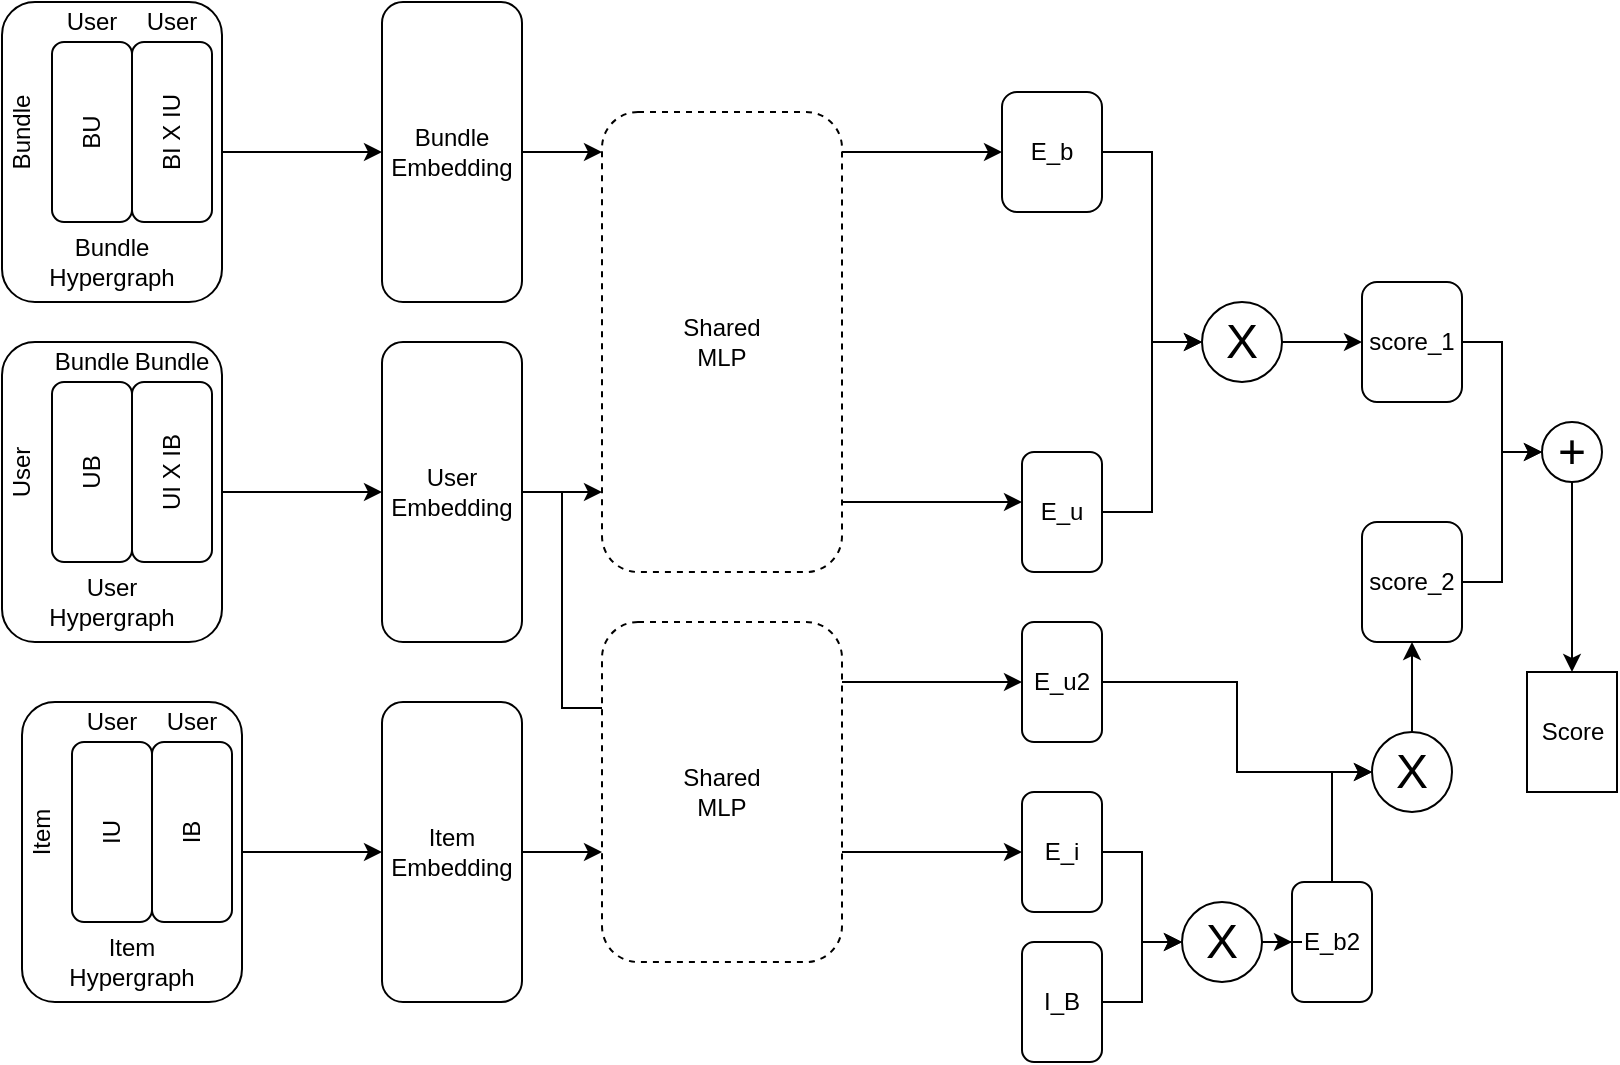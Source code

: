 <mxfile version="14.0.1" type="github">
  <diagram id="Qu3_Xrt5CF5wiIKjmVDb" name="Page-1">
    <mxGraphModel dx="782" dy="483" grid="1" gridSize="10" guides="1" tooltips="1" connect="1" arrows="1" fold="1" page="1" pageScale="1" pageWidth="850" pageHeight="1100" math="0" shadow="0">
      <root>
        <mxCell id="0" />
        <mxCell id="1" parent="0" />
        <mxCell id="ybXQ_pDeYhxd1oyICp1f-18" value="" style="edgeStyle=orthogonalEdgeStyle;rounded=0;orthogonalLoop=1;jettySize=auto;html=1;" edge="1" parent="1" source="ybXQ_pDeYhxd1oyICp1f-4" target="ybXQ_pDeYhxd1oyICp1f-17">
          <mxGeometry relative="1" as="geometry" />
        </mxCell>
        <mxCell id="ybXQ_pDeYhxd1oyICp1f-4" value="" style="rounded=1;whiteSpace=wrap;html=1;" vertex="1" parent="1">
          <mxGeometry x="10" y="10" width="110" height="150" as="geometry" />
        </mxCell>
        <mxCell id="ybXQ_pDeYhxd1oyICp1f-15" value="" style="edgeStyle=orthogonalEdgeStyle;rounded=0;orthogonalLoop=1;jettySize=auto;html=1;" edge="1" parent="1" source="ybXQ_pDeYhxd1oyICp1f-2" target="ybXQ_pDeYhxd1oyICp1f-14">
          <mxGeometry relative="1" as="geometry" />
        </mxCell>
        <mxCell id="ybXQ_pDeYhxd1oyICp1f-2" value="" style="rounded=1;whiteSpace=wrap;html=1;" vertex="1" parent="1">
          <mxGeometry x="10" y="180" width="110" height="150" as="geometry" />
        </mxCell>
        <mxCell id="5tB-05-RqB6RC6VE7M3T-5" value="UB" style="rounded=1;whiteSpace=wrap;html=1;rotation=-90;" parent="1" vertex="1">
          <mxGeometry x="10" y="225" width="90" height="40" as="geometry" />
        </mxCell>
        <mxCell id="5tB-05-RqB6RC6VE7M3T-6" value="User" style="text;html=1;strokeColor=none;fillColor=none;align=center;verticalAlign=middle;whiteSpace=wrap;rounded=0;rotation=-90;" parent="1" vertex="1">
          <mxGeometry y="235" width="40" height="20" as="geometry" />
        </mxCell>
        <mxCell id="5tB-05-RqB6RC6VE7M3T-7" value="Bundle" style="text;html=1;strokeColor=none;fillColor=none;align=center;verticalAlign=middle;whiteSpace=wrap;rounded=0;" parent="1" vertex="1">
          <mxGeometry x="35" y="180" width="40" height="20" as="geometry" />
        </mxCell>
        <mxCell id="5tB-05-RqB6RC6VE7M3T-10" value="UI X IB" style="rounded=1;whiteSpace=wrap;html=1;rotation=-90;" parent="1" vertex="1">
          <mxGeometry x="50" y="225" width="90" height="40" as="geometry" />
        </mxCell>
        <mxCell id="5tB-05-RqB6RC6VE7M3T-11" value="Bundle" style="text;html=1;strokeColor=none;fillColor=none;align=center;verticalAlign=middle;whiteSpace=wrap;rounded=0;" parent="1" vertex="1">
          <mxGeometry x="75" y="180" width="40" height="20" as="geometry" />
        </mxCell>
        <mxCell id="5tB-05-RqB6RC6VE7M3T-12" value="BU" style="rounded=1;whiteSpace=wrap;html=1;rotation=-90;" parent="1" vertex="1">
          <mxGeometry x="10" y="55" width="90" height="40" as="geometry" />
        </mxCell>
        <mxCell id="5tB-05-RqB6RC6VE7M3T-13" value="Bundle" style="text;html=1;strokeColor=none;fillColor=none;align=center;verticalAlign=middle;whiteSpace=wrap;rounded=0;rotation=-90;" parent="1" vertex="1">
          <mxGeometry y="65" width="40" height="20" as="geometry" />
        </mxCell>
        <mxCell id="5tB-05-RqB6RC6VE7M3T-14" value="User" style="text;html=1;strokeColor=none;fillColor=none;align=center;verticalAlign=middle;whiteSpace=wrap;rounded=0;" parent="1" vertex="1">
          <mxGeometry x="35" y="10" width="40" height="20" as="geometry" />
        </mxCell>
        <mxCell id="5tB-05-RqB6RC6VE7M3T-15" value="BI X IU" style="rounded=1;whiteSpace=wrap;html=1;rotation=-90;" parent="1" vertex="1">
          <mxGeometry x="50" y="55" width="90" height="40" as="geometry" />
        </mxCell>
        <mxCell id="5tB-05-RqB6RC6VE7M3T-16" value="User" style="text;html=1;strokeColor=none;fillColor=none;align=center;verticalAlign=middle;whiteSpace=wrap;rounded=0;" parent="1" vertex="1">
          <mxGeometry x="75" y="10" width="40" height="20" as="geometry" />
        </mxCell>
        <mxCell id="ybXQ_pDeYhxd1oyICp1f-3" value="User Hypergraph" style="text;html=1;strokeColor=none;fillColor=none;align=center;verticalAlign=middle;whiteSpace=wrap;rounded=0;" vertex="1" parent="1">
          <mxGeometry x="45" y="300" width="40" height="20" as="geometry" />
        </mxCell>
        <mxCell id="ybXQ_pDeYhxd1oyICp1f-5" value="Bundle Hypergraph" style="text;html=1;strokeColor=none;fillColor=none;align=center;verticalAlign=middle;whiteSpace=wrap;rounded=0;" vertex="1" parent="1">
          <mxGeometry x="45" y="130" width="40" height="20" as="geometry" />
        </mxCell>
        <mxCell id="ybXQ_pDeYhxd1oyICp1f-22" value="" style="edgeStyle=orthogonalEdgeStyle;rounded=0;orthogonalLoop=1;jettySize=auto;html=1;" edge="1" parent="1" source="ybXQ_pDeYhxd1oyICp1f-7" target="ybXQ_pDeYhxd1oyICp1f-21">
          <mxGeometry relative="1" as="geometry" />
        </mxCell>
        <mxCell id="ybXQ_pDeYhxd1oyICp1f-7" value="" style="rounded=1;whiteSpace=wrap;html=1;" vertex="1" parent="1">
          <mxGeometry x="20" y="360" width="110" height="150" as="geometry" />
        </mxCell>
        <mxCell id="ybXQ_pDeYhxd1oyICp1f-8" value="IU" style="rounded=1;whiteSpace=wrap;html=1;rotation=-90;" vertex="1" parent="1">
          <mxGeometry x="20" y="405" width="90" height="40" as="geometry" />
        </mxCell>
        <mxCell id="ybXQ_pDeYhxd1oyICp1f-9" value="Item" style="text;html=1;strokeColor=none;fillColor=none;align=center;verticalAlign=middle;whiteSpace=wrap;rounded=0;rotation=-90;" vertex="1" parent="1">
          <mxGeometry x="10" y="415" width="40" height="20" as="geometry" />
        </mxCell>
        <mxCell id="ybXQ_pDeYhxd1oyICp1f-10" value="User" style="text;html=1;strokeColor=none;fillColor=none;align=center;verticalAlign=middle;whiteSpace=wrap;rounded=0;" vertex="1" parent="1">
          <mxGeometry x="45" y="360" width="40" height="20" as="geometry" />
        </mxCell>
        <mxCell id="ybXQ_pDeYhxd1oyICp1f-11" value="IB" style="rounded=1;whiteSpace=wrap;html=1;rotation=-90;" vertex="1" parent="1">
          <mxGeometry x="60" y="405" width="90" height="40" as="geometry" />
        </mxCell>
        <mxCell id="ybXQ_pDeYhxd1oyICp1f-12" value="User" style="text;html=1;strokeColor=none;fillColor=none;align=center;verticalAlign=middle;whiteSpace=wrap;rounded=0;" vertex="1" parent="1">
          <mxGeometry x="85" y="360" width="40" height="20" as="geometry" />
        </mxCell>
        <mxCell id="ybXQ_pDeYhxd1oyICp1f-13" value="Item&lt;br&gt;Hypergraph" style="text;html=1;strokeColor=none;fillColor=none;align=center;verticalAlign=middle;whiteSpace=wrap;rounded=0;" vertex="1" parent="1">
          <mxGeometry x="55" y="480" width="40" height="20" as="geometry" />
        </mxCell>
        <mxCell id="ybXQ_pDeYhxd1oyICp1f-34" value="" style="edgeStyle=orthogonalEdgeStyle;rounded=0;orthogonalLoop=1;jettySize=auto;html=1;" edge="1" parent="1" source="ybXQ_pDeYhxd1oyICp1f-14" target="ybXQ_pDeYhxd1oyICp1f-28">
          <mxGeometry relative="1" as="geometry">
            <Array as="points">
              <mxPoint x="300" y="255" />
              <mxPoint x="300" y="255" />
            </Array>
          </mxGeometry>
        </mxCell>
        <mxCell id="ybXQ_pDeYhxd1oyICp1f-40" style="edgeStyle=orthogonalEdgeStyle;rounded=0;orthogonalLoop=1;jettySize=auto;html=1;entryX=0;entryY=0.25;entryDx=0;entryDy=0;" edge="1" parent="1" source="ybXQ_pDeYhxd1oyICp1f-14" target="ybXQ_pDeYhxd1oyICp1f-39">
          <mxGeometry relative="1" as="geometry">
            <Array as="points">
              <mxPoint x="290" y="255" />
              <mxPoint x="290" y="363" />
              <mxPoint x="340" y="363" />
            </Array>
          </mxGeometry>
        </mxCell>
        <mxCell id="ybXQ_pDeYhxd1oyICp1f-14" value="User&lt;br&gt;Embedding" style="rounded=1;whiteSpace=wrap;html=1;" vertex="1" parent="1">
          <mxGeometry x="200" y="180" width="70" height="150" as="geometry" />
        </mxCell>
        <mxCell id="ybXQ_pDeYhxd1oyICp1f-33" value="" style="edgeStyle=orthogonalEdgeStyle;rounded=0;orthogonalLoop=1;jettySize=auto;html=1;" edge="1" parent="1" source="ybXQ_pDeYhxd1oyICp1f-17" target="ybXQ_pDeYhxd1oyICp1f-28">
          <mxGeometry relative="1" as="geometry">
            <Array as="points">
              <mxPoint x="310" y="85" />
              <mxPoint x="310" y="85" />
            </Array>
          </mxGeometry>
        </mxCell>
        <mxCell id="ybXQ_pDeYhxd1oyICp1f-17" value="Bundle&lt;br&gt;Embedding" style="rounded=1;whiteSpace=wrap;html=1;" vertex="1" parent="1">
          <mxGeometry x="200" y="10" width="70" height="150" as="geometry" />
        </mxCell>
        <mxCell id="ybXQ_pDeYhxd1oyICp1f-41" value="" style="edgeStyle=orthogonalEdgeStyle;rounded=0;orthogonalLoop=1;jettySize=auto;html=1;" edge="1" parent="1" source="ybXQ_pDeYhxd1oyICp1f-21" target="ybXQ_pDeYhxd1oyICp1f-39">
          <mxGeometry relative="1" as="geometry">
            <Array as="points">
              <mxPoint x="300" y="435" />
              <mxPoint x="300" y="435" />
            </Array>
          </mxGeometry>
        </mxCell>
        <mxCell id="ybXQ_pDeYhxd1oyICp1f-21" value="Item&lt;br&gt;Embedding" style="rounded=1;whiteSpace=wrap;html=1;" vertex="1" parent="1">
          <mxGeometry x="200" y="360" width="70" height="150" as="geometry" />
        </mxCell>
        <mxCell id="ybXQ_pDeYhxd1oyICp1f-36" value="" style="edgeStyle=orthogonalEdgeStyle;rounded=0;orthogonalLoop=1;jettySize=auto;html=1;" edge="1" parent="1" source="ybXQ_pDeYhxd1oyICp1f-28" target="ybXQ_pDeYhxd1oyICp1f-35">
          <mxGeometry relative="1" as="geometry">
            <Array as="points">
              <mxPoint x="460" y="85" />
              <mxPoint x="460" y="85" />
            </Array>
          </mxGeometry>
        </mxCell>
        <mxCell id="ybXQ_pDeYhxd1oyICp1f-38" value="" style="edgeStyle=orthogonalEdgeStyle;rounded=0;orthogonalLoop=1;jettySize=auto;html=1;" edge="1" parent="1" source="ybXQ_pDeYhxd1oyICp1f-28" target="ybXQ_pDeYhxd1oyICp1f-37">
          <mxGeometry relative="1" as="geometry">
            <Array as="points">
              <mxPoint x="470" y="260" />
              <mxPoint x="470" y="260" />
            </Array>
          </mxGeometry>
        </mxCell>
        <mxCell id="ybXQ_pDeYhxd1oyICp1f-28" value="Shared&lt;br&gt;MLP" style="rounded=1;whiteSpace=wrap;html=1;dashed=1;" vertex="1" parent="1">
          <mxGeometry x="310" y="65" width="120" height="230" as="geometry" />
        </mxCell>
        <mxCell id="ybXQ_pDeYhxd1oyICp1f-52" value="" style="edgeStyle=orthogonalEdgeStyle;rounded=0;orthogonalLoop=1;jettySize=auto;html=1;entryX=0;entryY=0.5;entryDx=0;entryDy=0;" edge="1" parent="1" source="ybXQ_pDeYhxd1oyICp1f-35" target="ybXQ_pDeYhxd1oyICp1f-51">
          <mxGeometry relative="1" as="geometry" />
        </mxCell>
        <mxCell id="ybXQ_pDeYhxd1oyICp1f-35" value="E_b" style="whiteSpace=wrap;html=1;rounded=1;" vertex="1" parent="1">
          <mxGeometry x="510" y="55" width="50" height="60" as="geometry" />
        </mxCell>
        <mxCell id="ybXQ_pDeYhxd1oyICp1f-53" style="edgeStyle=orthogonalEdgeStyle;rounded=0;orthogonalLoop=1;jettySize=auto;html=1;exitX=1;exitY=0.5;exitDx=0;exitDy=0;entryX=0;entryY=0.5;entryDx=0;entryDy=0;" edge="1" parent="1" source="ybXQ_pDeYhxd1oyICp1f-37" target="ybXQ_pDeYhxd1oyICp1f-51">
          <mxGeometry relative="1" as="geometry" />
        </mxCell>
        <mxCell id="ybXQ_pDeYhxd1oyICp1f-37" value="E_u" style="whiteSpace=wrap;html=1;rounded=1;" vertex="1" parent="1">
          <mxGeometry x="520" y="235" width="40" height="60" as="geometry" />
        </mxCell>
        <mxCell id="ybXQ_pDeYhxd1oyICp1f-44" value="" style="edgeStyle=orthogonalEdgeStyle;rounded=0;orthogonalLoop=1;jettySize=auto;html=1;" edge="1" parent="1" source="ybXQ_pDeYhxd1oyICp1f-39" target="ybXQ_pDeYhxd1oyICp1f-43">
          <mxGeometry relative="1" as="geometry">
            <Array as="points">
              <mxPoint x="470" y="435" />
              <mxPoint x="470" y="435" />
            </Array>
          </mxGeometry>
        </mxCell>
        <mxCell id="ybXQ_pDeYhxd1oyICp1f-46" value="" style="edgeStyle=orthogonalEdgeStyle;rounded=0;orthogonalLoop=1;jettySize=auto;html=1;" edge="1" parent="1" source="ybXQ_pDeYhxd1oyICp1f-39">
          <mxGeometry relative="1" as="geometry">
            <mxPoint x="520" y="350" as="targetPoint" />
            <Array as="points">
              <mxPoint x="460" y="350" />
              <mxPoint x="460" y="350" />
            </Array>
          </mxGeometry>
        </mxCell>
        <mxCell id="ybXQ_pDeYhxd1oyICp1f-39" value="Shared&lt;br&gt;MLP" style="rounded=1;whiteSpace=wrap;html=1;dashed=1;" vertex="1" parent="1">
          <mxGeometry x="310" y="320" width="120" height="170" as="geometry" />
        </mxCell>
        <mxCell id="ybXQ_pDeYhxd1oyICp1f-60" value="" style="edgeStyle=orthogonalEdgeStyle;rounded=0;orthogonalLoop=1;jettySize=auto;html=1;entryX=0;entryY=0.5;entryDx=0;entryDy=0;" edge="1" parent="1" source="ybXQ_pDeYhxd1oyICp1f-43" target="ybXQ_pDeYhxd1oyICp1f-66">
          <mxGeometry relative="1" as="geometry">
            <mxPoint x="600" y="435" as="targetPoint" />
          </mxGeometry>
        </mxCell>
        <mxCell id="ybXQ_pDeYhxd1oyICp1f-43" value="E_i" style="whiteSpace=wrap;html=1;rounded=1;" vertex="1" parent="1">
          <mxGeometry x="520" y="405" width="40" height="60" as="geometry" />
        </mxCell>
        <mxCell id="ybXQ_pDeYhxd1oyICp1f-70" style="edgeStyle=orthogonalEdgeStyle;rounded=0;orthogonalLoop=1;jettySize=auto;html=1;exitX=1;exitY=0.5;exitDx=0;exitDy=0;entryX=0;entryY=0.5;entryDx=0;entryDy=0;" edge="1" parent="1" source="ybXQ_pDeYhxd1oyICp1f-47" target="ybXQ_pDeYhxd1oyICp1f-69">
          <mxGeometry relative="1" as="geometry" />
        </mxCell>
        <mxCell id="ybXQ_pDeYhxd1oyICp1f-47" value="E_u2" style="whiteSpace=wrap;html=1;rounded=1;" vertex="1" parent="1">
          <mxGeometry x="520" y="320" width="40" height="60" as="geometry" />
        </mxCell>
        <mxCell id="ybXQ_pDeYhxd1oyICp1f-55" value="" style="edgeStyle=orthogonalEdgeStyle;rounded=0;orthogonalLoop=1;jettySize=auto;html=1;" edge="1" parent="1" source="ybXQ_pDeYhxd1oyICp1f-51">
          <mxGeometry relative="1" as="geometry">
            <mxPoint x="690" y="180" as="targetPoint" />
          </mxGeometry>
        </mxCell>
        <mxCell id="ybXQ_pDeYhxd1oyICp1f-51" value="&lt;font style=&quot;font-size: 24px&quot;&gt;X&lt;/font&gt;" style="ellipse;whiteSpace=wrap;html=1;rounded=1;" vertex="1" parent="1">
          <mxGeometry x="610" y="160" width="40" height="40" as="geometry" />
        </mxCell>
        <mxCell id="ybXQ_pDeYhxd1oyICp1f-75" style="edgeStyle=orthogonalEdgeStyle;rounded=0;orthogonalLoop=1;jettySize=auto;html=1;exitX=1;exitY=0.5;exitDx=0;exitDy=0;entryX=0;entryY=0.5;entryDx=0;entryDy=0;" edge="1" parent="1" source="ybXQ_pDeYhxd1oyICp1f-56" target="ybXQ_pDeYhxd1oyICp1f-74">
          <mxGeometry relative="1" as="geometry" />
        </mxCell>
        <mxCell id="ybXQ_pDeYhxd1oyICp1f-56" value="score_1" style="rounded=1;whiteSpace=wrap;html=1;" vertex="1" parent="1">
          <mxGeometry x="690" y="150" width="50" height="60" as="geometry" />
        </mxCell>
        <mxCell id="ybXQ_pDeYhxd1oyICp1f-79" style="edgeStyle=orthogonalEdgeStyle;rounded=0;orthogonalLoop=1;jettySize=auto;html=1;exitX=0.5;exitY=0;exitDx=0;exitDy=0;entryX=0;entryY=0.5;entryDx=0;entryDy=0;" edge="1" parent="1" source="ybXQ_pDeYhxd1oyICp1f-62" target="ybXQ_pDeYhxd1oyICp1f-69">
          <mxGeometry relative="1" as="geometry" />
        </mxCell>
        <mxCell id="ybXQ_pDeYhxd1oyICp1f-62" value="E_b2" style="whiteSpace=wrap;html=1;rounded=1;" vertex="1" parent="1">
          <mxGeometry x="655" y="450" width="40" height="60" as="geometry" />
        </mxCell>
        <mxCell id="ybXQ_pDeYhxd1oyICp1f-67" value="" style="edgeStyle=orthogonalEdgeStyle;rounded=0;orthogonalLoop=1;jettySize=auto;html=1;" edge="1" parent="1" source="ybXQ_pDeYhxd1oyICp1f-64" target="ybXQ_pDeYhxd1oyICp1f-66">
          <mxGeometry relative="1" as="geometry" />
        </mxCell>
        <mxCell id="ybXQ_pDeYhxd1oyICp1f-64" value="I_B" style="whiteSpace=wrap;html=1;rounded=1;" vertex="1" parent="1">
          <mxGeometry x="520" y="480" width="40" height="60" as="geometry" />
        </mxCell>
        <mxCell id="ybXQ_pDeYhxd1oyICp1f-68" value="" style="edgeStyle=orthogonalEdgeStyle;rounded=0;orthogonalLoop=1;jettySize=auto;html=1;" edge="1" parent="1" source="ybXQ_pDeYhxd1oyICp1f-66" target="ybXQ_pDeYhxd1oyICp1f-62">
          <mxGeometry relative="1" as="geometry" />
        </mxCell>
        <mxCell id="ybXQ_pDeYhxd1oyICp1f-66" value="&lt;font style=&quot;font-size: 24px&quot;&gt;X&lt;/font&gt;" style="ellipse;whiteSpace=wrap;html=1;rounded=1;" vertex="1" parent="1">
          <mxGeometry x="600" y="460" width="40" height="40" as="geometry" />
        </mxCell>
        <mxCell id="ybXQ_pDeYhxd1oyICp1f-73" value="" style="edgeStyle=orthogonalEdgeStyle;rounded=0;orthogonalLoop=1;jettySize=auto;html=1;exitX=0.5;exitY=0;exitDx=0;exitDy=0;" edge="1" parent="1" source="ybXQ_pDeYhxd1oyICp1f-69" target="ybXQ_pDeYhxd1oyICp1f-72">
          <mxGeometry relative="1" as="geometry" />
        </mxCell>
        <mxCell id="ybXQ_pDeYhxd1oyICp1f-69" value="&lt;font style=&quot;font-size: 24px&quot;&gt;X&lt;/font&gt;" style="ellipse;whiteSpace=wrap;html=1;rounded=1;" vertex="1" parent="1">
          <mxGeometry x="695" y="375" width="40" height="40" as="geometry" />
        </mxCell>
        <mxCell id="ybXQ_pDeYhxd1oyICp1f-76" style="edgeStyle=orthogonalEdgeStyle;rounded=0;orthogonalLoop=1;jettySize=auto;html=1;exitX=1;exitY=0.5;exitDx=0;exitDy=0;entryX=0;entryY=0.5;entryDx=0;entryDy=0;" edge="1" parent="1" source="ybXQ_pDeYhxd1oyICp1f-72" target="ybXQ_pDeYhxd1oyICp1f-74">
          <mxGeometry relative="1" as="geometry">
            <mxPoint x="760" y="240" as="targetPoint" />
          </mxGeometry>
        </mxCell>
        <mxCell id="ybXQ_pDeYhxd1oyICp1f-72" value="score_2" style="whiteSpace=wrap;html=1;rounded=1;" vertex="1" parent="1">
          <mxGeometry x="690" y="270" width="50" height="60" as="geometry" />
        </mxCell>
        <mxCell id="ybXQ_pDeYhxd1oyICp1f-78" value="" style="edgeStyle=orthogonalEdgeStyle;rounded=0;orthogonalLoop=1;jettySize=auto;html=1;" edge="1" parent="1" source="ybXQ_pDeYhxd1oyICp1f-74" target="ybXQ_pDeYhxd1oyICp1f-77">
          <mxGeometry relative="1" as="geometry" />
        </mxCell>
        <mxCell id="ybXQ_pDeYhxd1oyICp1f-74" value="&lt;font style=&quot;font-size: 24px&quot;&gt;+&lt;/font&gt;" style="ellipse;whiteSpace=wrap;html=1;aspect=fixed;" vertex="1" parent="1">
          <mxGeometry x="780" y="220" width="30" height="30" as="geometry" />
        </mxCell>
        <mxCell id="ybXQ_pDeYhxd1oyICp1f-77" value="Score" style="whiteSpace=wrap;html=1;" vertex="1" parent="1">
          <mxGeometry x="772.5" y="345" width="45" height="60" as="geometry" />
        </mxCell>
      </root>
    </mxGraphModel>
  </diagram>
</mxfile>

